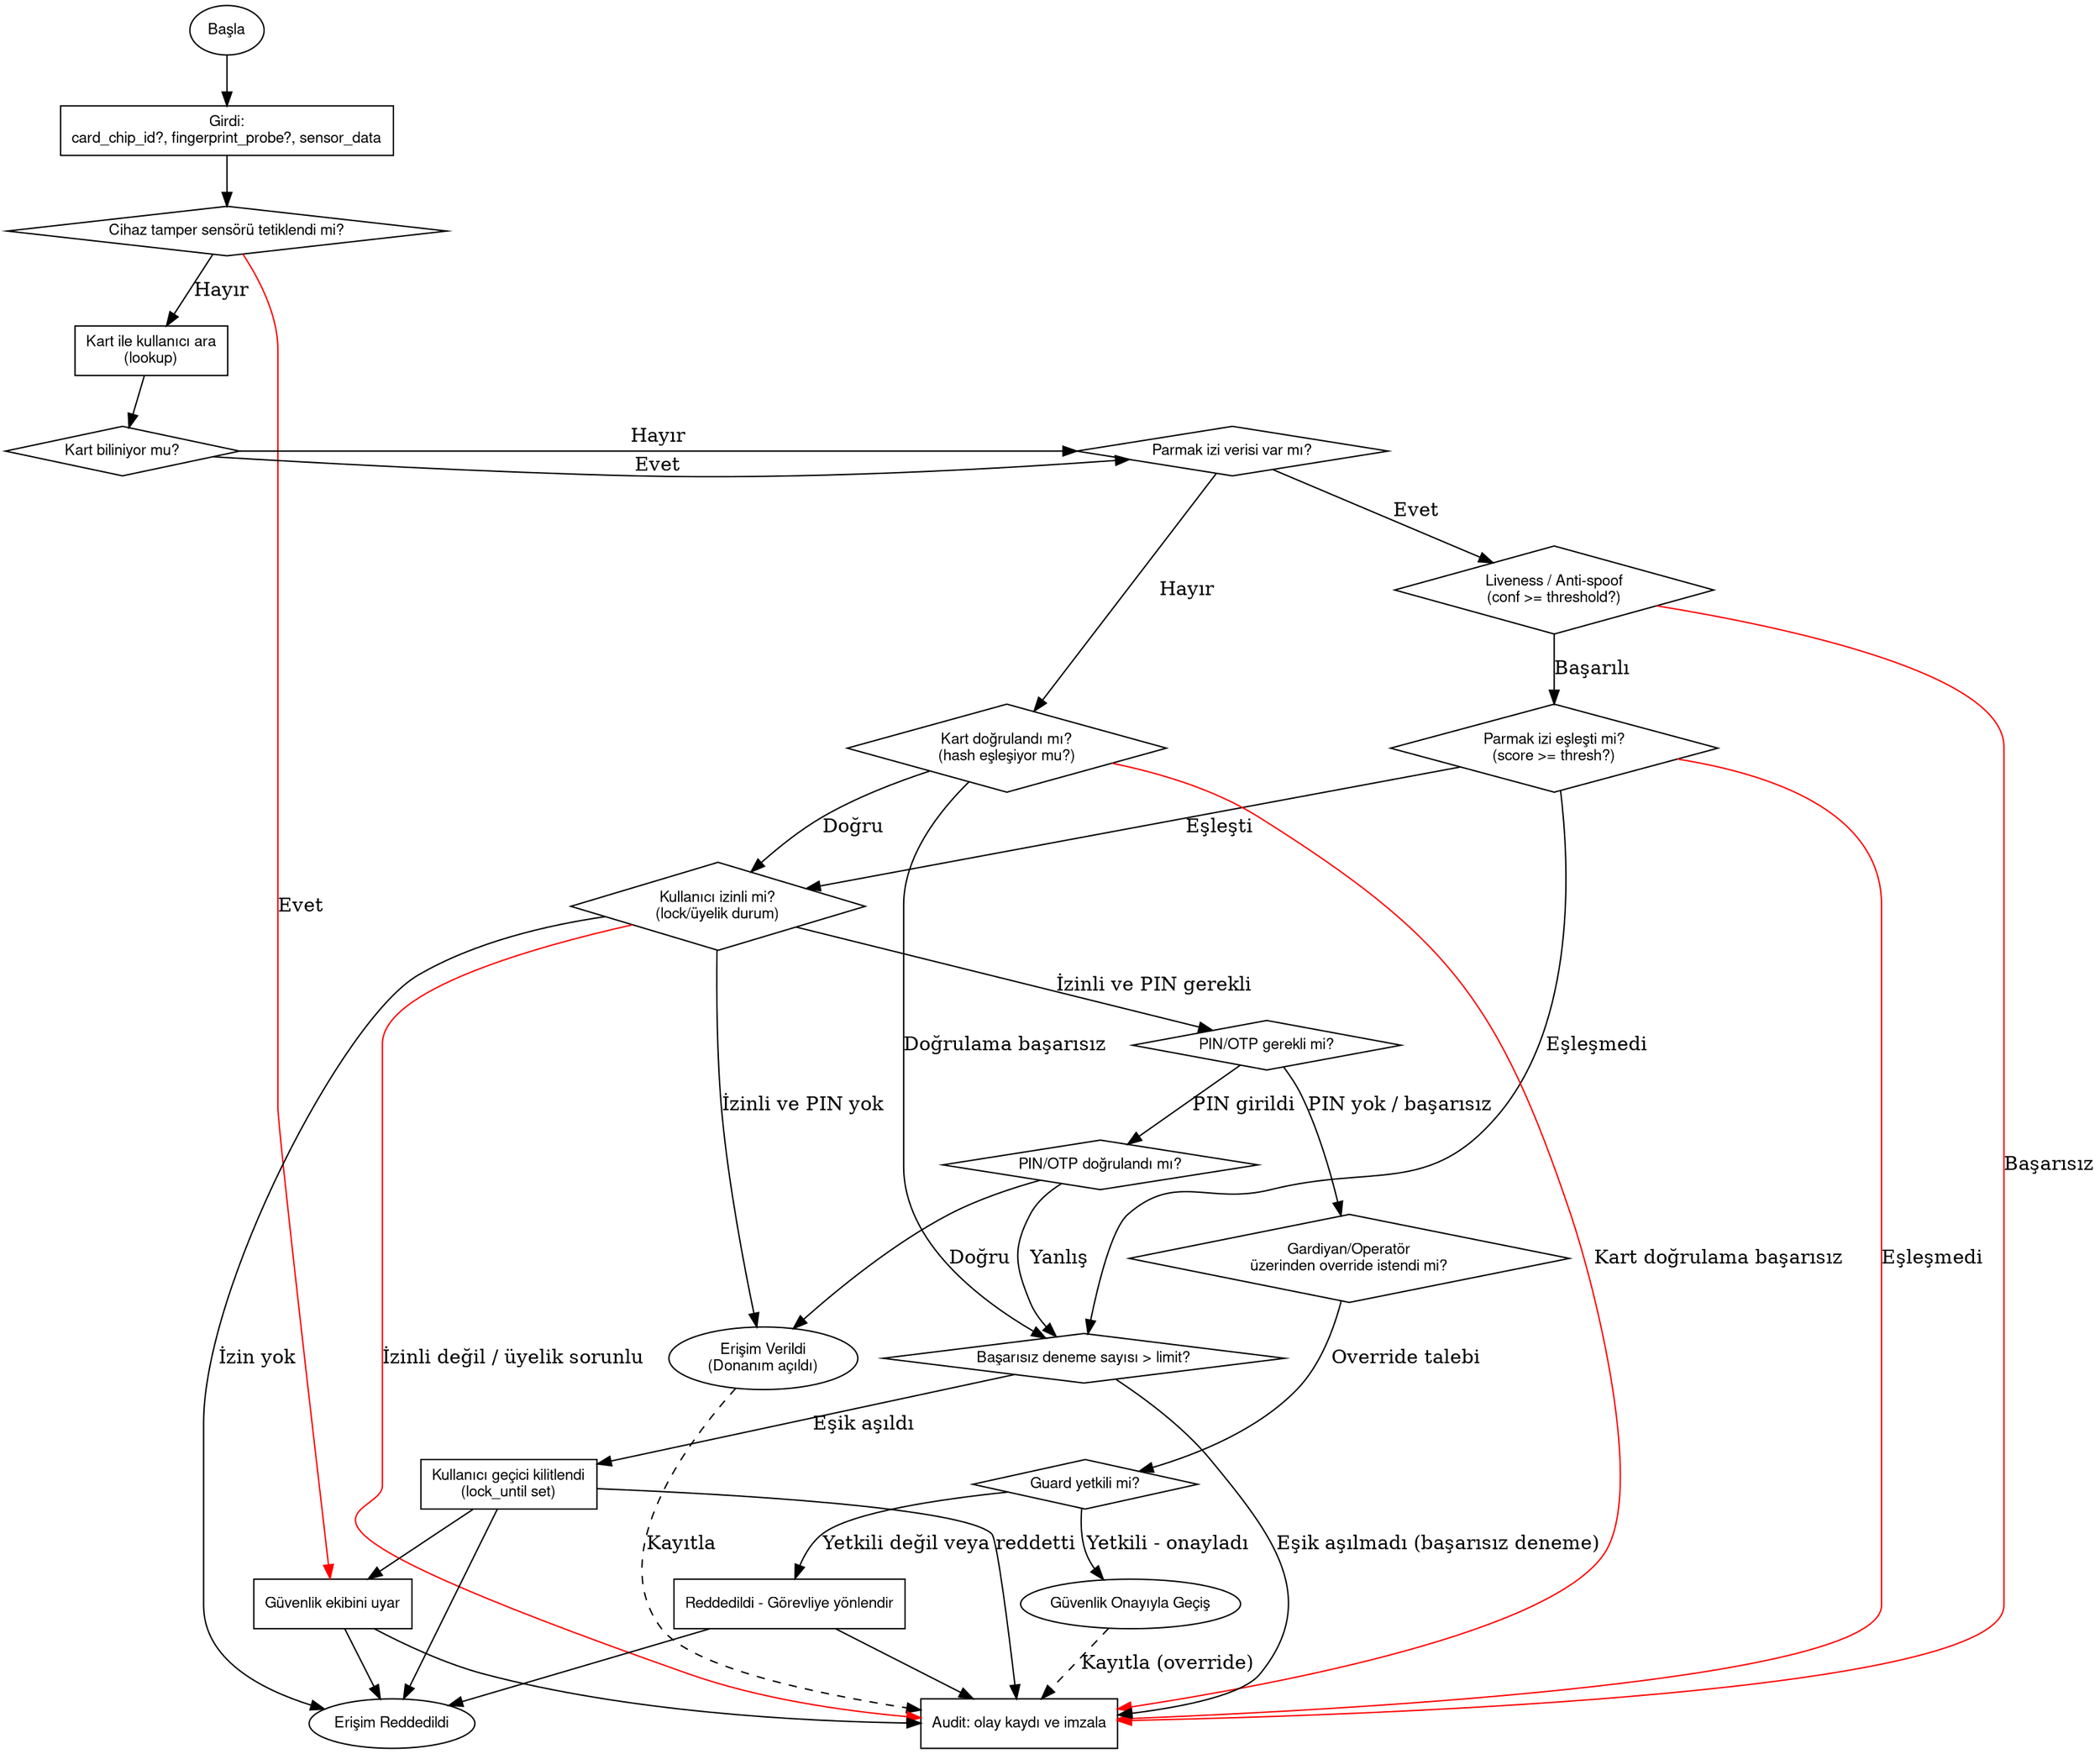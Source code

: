 digraph AccessControl {
  rankdir=TB;
  fontsize=12;
  node [fontname="Helvetica, Arial", fontsize=11];

  // Start / End
  start [shape=oval, label="Başla"];
  end_ok [shape=oval, label="Erişim Verildi\n(Donanım açıldı)"];
  end_deny [shape=oval, label="Erişim Reddedildi"];
  end_guard [shape=oval, label="Güvenlik Onayıyla Geçiş"];

  // Inputs / Devices
  input [shape=rect, label="Girdi:\ncard_chip_id?, fingerprint_probe?, sensor_data"];
  device_tamper [shape=diamond, label="Cihaz tamper sensörü tetiklendi mi?"];
  identify_card [shape=rect, label="Kart ile kullanıcı ara\n(lookup)"];
  card_known [shape=diamond, label="Kart biliniyor mu?"];
  fingerprint_present [shape=diamond, label="Parmak izi verisi var mı?"];
  liveness_check [shape=diamond, label="Liveness / Anti-spoof\n(conf >= threshold?)"];
  fingerprint_match [shape=diamond, label="Parmak izi eşleşti mi?\n(score >= thresh?)"];
  card_verify [shape=diamond, label="Kart doğrulandı mı?\n(hash eşleşiyor mu?)"];
  check_user_allowed [shape=diamond, label="Kullanıcı izinli mi?\n(lock/üyelik durum)"];
  require_pin [shape=diamond, label="PIN/OTP gerekli mi?"];
  pin_ok [shape=diamond, label="PIN/OTP doğrulandı mı?"];
  too_many_failures [shape=diamond, label="Başarısız deneme sayısı > limit?" ];
  lock_user [shape=rect, label="Kullanıcı geçici kilitlendi\n(lock_until set)"];
  audit_log [shape=rect, label="Audit: olay kaydı ve imzala"];
  alert_security [shape=rect, label="Güvenlik ekibini uyar"];
  guard_override [shape=diamond, label="Gardiyan/Operatör\nüzerinden override istendi mi?"];
  guard_auth [shape=diamond, label="Guard yetkili mi?"];
  fallback_deny [shape=rect, label="Reddedildi - Görevliye yönlendir"];

  // Flow
  start -> input;
  input -> device_tamper;
  device_tamper -> alert_security [label="Evet", color=red];
  alert_security -> audit_log;
  alert_security -> end_deny;
  device_tamper -> identify_card [label="Hayır"];

  identify_card -> card_known;
  card_known -> fingerprint_present [label="Evet"];
  card_known -> fingerprint_present [label="Hayır"];

  fingerprint_present -> liveness_check [label="Evet"];
  fingerprint_present -> card_verify [label="Hayır"];

  liveness_check -> audit_log [label="Başarısız", color=red];
  liveness_check -> fingerprint_match [label="Başarılı"];

  fingerprint_match -> check_user_allowed [label="Eşleşti"];
  fingerprint_match -> audit_log [label="Eşleşmedi", color=red];
  fingerprint_match -> too_many_failures [label="Eşleşmedi"];

  card_verify -> check_user_allowed [label="Doğru"];
  card_verify -> audit_log [label="Kart doğrulama başarısız", color=red];
  card_verify -> too_many_failures [label="Doğrulama başarısız"];

  check_user_allowed -> require_pin [label="İzinli ve PIN gerekli"];
  check_user_allowed -> end_ok [label="İzinli ve PIN yok"];
  check_user_allowed -> audit_log [label="İzinli değil / üyelik sorunlu", color=red];
  check_user_allowed -> end_deny [label="İzin yok"];

  require_pin -> pin_ok [label="PIN girildi"];
  require_pin -> guard_override [label="PIN yok / başarısız"];

  pin_ok -> end_ok [label="Doğru"];
  pin_ok -> too_many_failures [label="Yanlış"];

  too_many_failures -> lock_user [label="Eşik aşıldı"];
  too_many_failures -> audit_log [label="Eşik aşılmadı (başarısız deneme)"];
  lock_user -> alert_security;
  lock_user -> audit_log;
  lock_user -> end_deny;

  guard_override -> guard_auth [label="Override talebi"];
  guard_auth -> end_guard [label="Yetkili - onayladı"];
  guard_auth -> fallback_deny [label="Yetkili değil veya reddetti"];

  fallback_deny -> audit_log;
  fallback_deny -> end_deny;

  // Audit on success paths
  end_ok -> audit_log [style=dashed, label="Kayıtla"];
  end_guard -> audit_log [style=dashed, label="Kayıtla (override)"];

  // Styling
  node [shape=box];
  { rank = same; card_known; fingerprint_present; }
  edge [fontname="Helvetica", fontsize=10];
}
